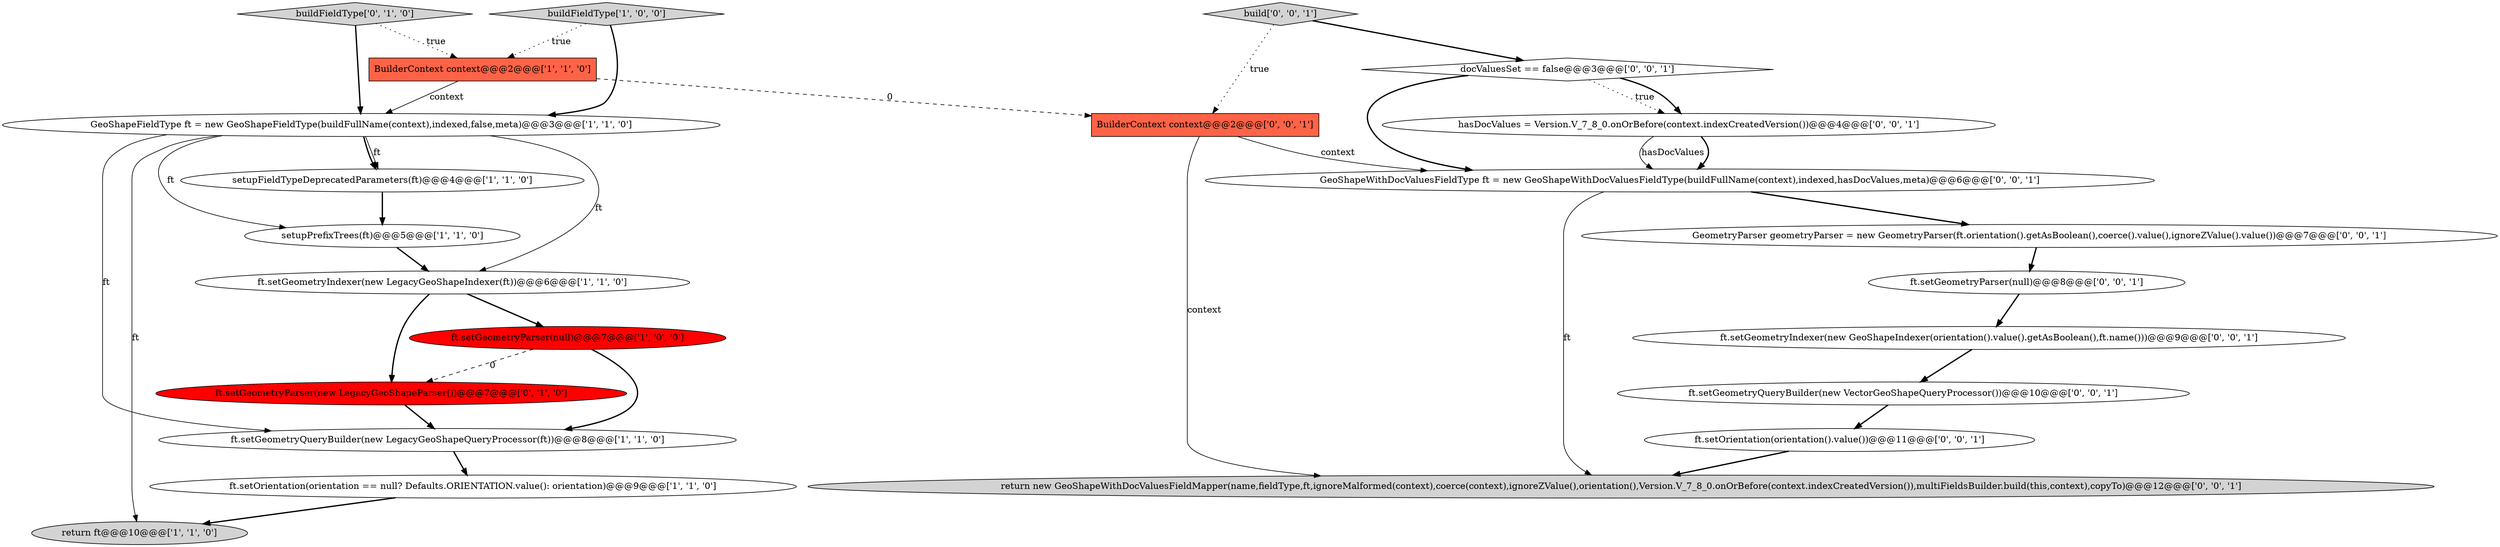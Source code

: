 digraph {
6 [style = filled, label = "ft.setGeometryQueryBuilder(new LegacyGeoShapeQueryProcessor(ft))@@@8@@@['1', '1', '0']", fillcolor = white, shape = ellipse image = "AAA0AAABBB1BBB"];
13 [style = filled, label = "build['0', '0', '1']", fillcolor = lightgray, shape = diamond image = "AAA0AAABBB3BBB"];
11 [style = filled, label = "buildFieldType['0', '1', '0']", fillcolor = lightgray, shape = diamond image = "AAA0AAABBB2BBB"];
1 [style = filled, label = "ft.setGeometryIndexer(new LegacyGeoShapeIndexer(ft))@@@6@@@['1', '1', '0']", fillcolor = white, shape = ellipse image = "AAA0AAABBB1BBB"];
19 [style = filled, label = "ft.setGeometryParser(null)@@@8@@@['0', '0', '1']", fillcolor = white, shape = ellipse image = "AAA0AAABBB3BBB"];
22 [style = filled, label = "return new GeoShapeWithDocValuesFieldMapper(name,fieldType,ft,ignoreMalformed(context),coerce(context),ignoreZValue(),orientation(),Version.V_7_8_0.onOrBefore(context.indexCreatedVersion()),multiFieldsBuilder.build(this,context),copyTo)@@@12@@@['0', '0', '1']", fillcolor = lightgray, shape = ellipse image = "AAA0AAABBB3BBB"];
5 [style = filled, label = "setupFieldTypeDeprecatedParameters(ft)@@@4@@@['1', '1', '0']", fillcolor = white, shape = ellipse image = "AAA0AAABBB1BBB"];
7 [style = filled, label = "buildFieldType['1', '0', '0']", fillcolor = lightgray, shape = diamond image = "AAA0AAABBB1BBB"];
0 [style = filled, label = "setupPrefixTrees(ft)@@@5@@@['1', '1', '0']", fillcolor = white, shape = ellipse image = "AAA0AAABBB1BBB"];
9 [style = filled, label = "BuilderContext context@@@2@@@['1', '1', '0']", fillcolor = tomato, shape = box image = "AAA0AAABBB1BBB"];
18 [style = filled, label = "hasDocValues = Version.V_7_8_0.onOrBefore(context.indexCreatedVersion())@@@4@@@['0', '0', '1']", fillcolor = white, shape = ellipse image = "AAA0AAABBB3BBB"];
20 [style = filled, label = "ft.setOrientation(orientation().value())@@@11@@@['0', '0', '1']", fillcolor = white, shape = ellipse image = "AAA0AAABBB3BBB"];
10 [style = filled, label = "ft.setGeometryParser(new LegacyGeoShapeParser())@@@7@@@['0', '1', '0']", fillcolor = red, shape = ellipse image = "AAA1AAABBB2BBB"];
14 [style = filled, label = "GeometryParser geometryParser = new GeometryParser(ft.orientation().getAsBoolean(),coerce().value(),ignoreZValue().value())@@@7@@@['0', '0', '1']", fillcolor = white, shape = ellipse image = "AAA0AAABBB3BBB"];
21 [style = filled, label = "ft.setGeometryQueryBuilder(new VectorGeoShapeQueryProcessor())@@@10@@@['0', '0', '1']", fillcolor = white, shape = ellipse image = "AAA0AAABBB3BBB"];
16 [style = filled, label = "BuilderContext context@@@2@@@['0', '0', '1']", fillcolor = tomato, shape = box image = "AAA0AAABBB3BBB"];
12 [style = filled, label = "GeoShapeWithDocValuesFieldType ft = new GeoShapeWithDocValuesFieldType(buildFullName(context),indexed,hasDocValues,meta)@@@6@@@['0', '0', '1']", fillcolor = white, shape = ellipse image = "AAA0AAABBB3BBB"];
15 [style = filled, label = "ft.setGeometryIndexer(new GeoShapeIndexer(orientation().value().getAsBoolean(),ft.name()))@@@9@@@['0', '0', '1']", fillcolor = white, shape = ellipse image = "AAA0AAABBB3BBB"];
17 [style = filled, label = "docValuesSet == false@@@3@@@['0', '0', '1']", fillcolor = white, shape = diamond image = "AAA0AAABBB3BBB"];
4 [style = filled, label = "ft.setGeometryParser(null)@@@7@@@['1', '0', '0']", fillcolor = red, shape = ellipse image = "AAA1AAABBB1BBB"];
8 [style = filled, label = "GeoShapeFieldType ft = new GeoShapeFieldType(buildFullName(context),indexed,false,meta)@@@3@@@['1', '1', '0']", fillcolor = white, shape = ellipse image = "AAA0AAABBB1BBB"];
2 [style = filled, label = "ft.setOrientation(orientation == null? Defaults.ORIENTATION.value(): orientation)@@@9@@@['1', '1', '0']", fillcolor = white, shape = ellipse image = "AAA0AAABBB1BBB"];
3 [style = filled, label = "return ft@@@10@@@['1', '1', '0']", fillcolor = lightgray, shape = ellipse image = "AAA0AAABBB1BBB"];
13->16 [style = dotted, label="true"];
8->0 [style = solid, label="ft"];
1->4 [style = bold, label=""];
9->16 [style = dashed, label="0"];
12->22 [style = solid, label="ft"];
17->18 [style = dotted, label="true"];
4->6 [style = bold, label=""];
15->21 [style = bold, label=""];
2->3 [style = bold, label=""];
18->12 [style = bold, label=""];
18->12 [style = solid, label="hasDocValues"];
14->19 [style = bold, label=""];
11->9 [style = dotted, label="true"];
7->9 [style = dotted, label="true"];
7->8 [style = bold, label=""];
10->6 [style = bold, label=""];
16->22 [style = solid, label="context"];
20->22 [style = bold, label=""];
6->2 [style = bold, label=""];
13->17 [style = bold, label=""];
17->12 [style = bold, label=""];
21->20 [style = bold, label=""];
8->5 [style = bold, label=""];
5->0 [style = bold, label=""];
8->6 [style = solid, label="ft"];
16->12 [style = solid, label="context"];
0->1 [style = bold, label=""];
9->8 [style = solid, label="context"];
8->5 [style = solid, label="ft"];
8->3 [style = solid, label="ft"];
12->14 [style = bold, label=""];
11->8 [style = bold, label=""];
19->15 [style = bold, label=""];
4->10 [style = dashed, label="0"];
1->10 [style = bold, label=""];
17->18 [style = bold, label=""];
8->1 [style = solid, label="ft"];
}
